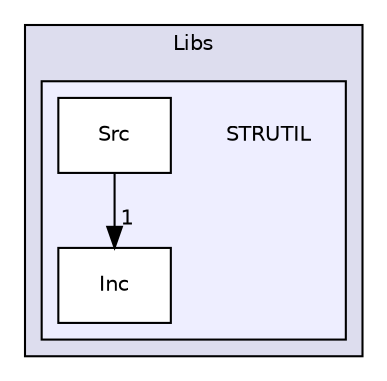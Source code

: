 digraph "Kineis/App/Libs/STRUTIL" {
  compound=true
  node [ fontsize="10", fontname="Helvetica"];
  edge [ labelfontsize="10", labelfontname="Helvetica"];
  subgraph clusterdir_70beccd1d8997d0174d02d630d77a447 {
    graph [ bgcolor="#ddddee", pencolor="black", label="Libs" fontname="Helvetica", fontsize="10", URL="dir_70beccd1d8997d0174d02d630d77a447.html"]
  subgraph clusterdir_30e769e08e4be49e86a463d17d73ec0a {
    graph [ bgcolor="#eeeeff", pencolor="black", label="" URL="dir_30e769e08e4be49e86a463d17d73ec0a.html"];
    dir_30e769e08e4be49e86a463d17d73ec0a [shape=plaintext label="STRUTIL"];
  dir_a8daca38a0da2eb9df4c599707276f1e [shape=box label="Inc" fillcolor="white" style="filled" URL="dir_a8daca38a0da2eb9df4c599707276f1e.html"];
  dir_343c30fe7fb2b65fdf46df5c32bc66c4 [shape=box label="Src" fillcolor="white" style="filled" URL="dir_343c30fe7fb2b65fdf46df5c32bc66c4.html"];
  }
  }
  dir_343c30fe7fb2b65fdf46df5c32bc66c4->dir_a8daca38a0da2eb9df4c599707276f1e [headlabel="1", labeldistance=1.5 headhref="dir_000015_000014.html"];
}
